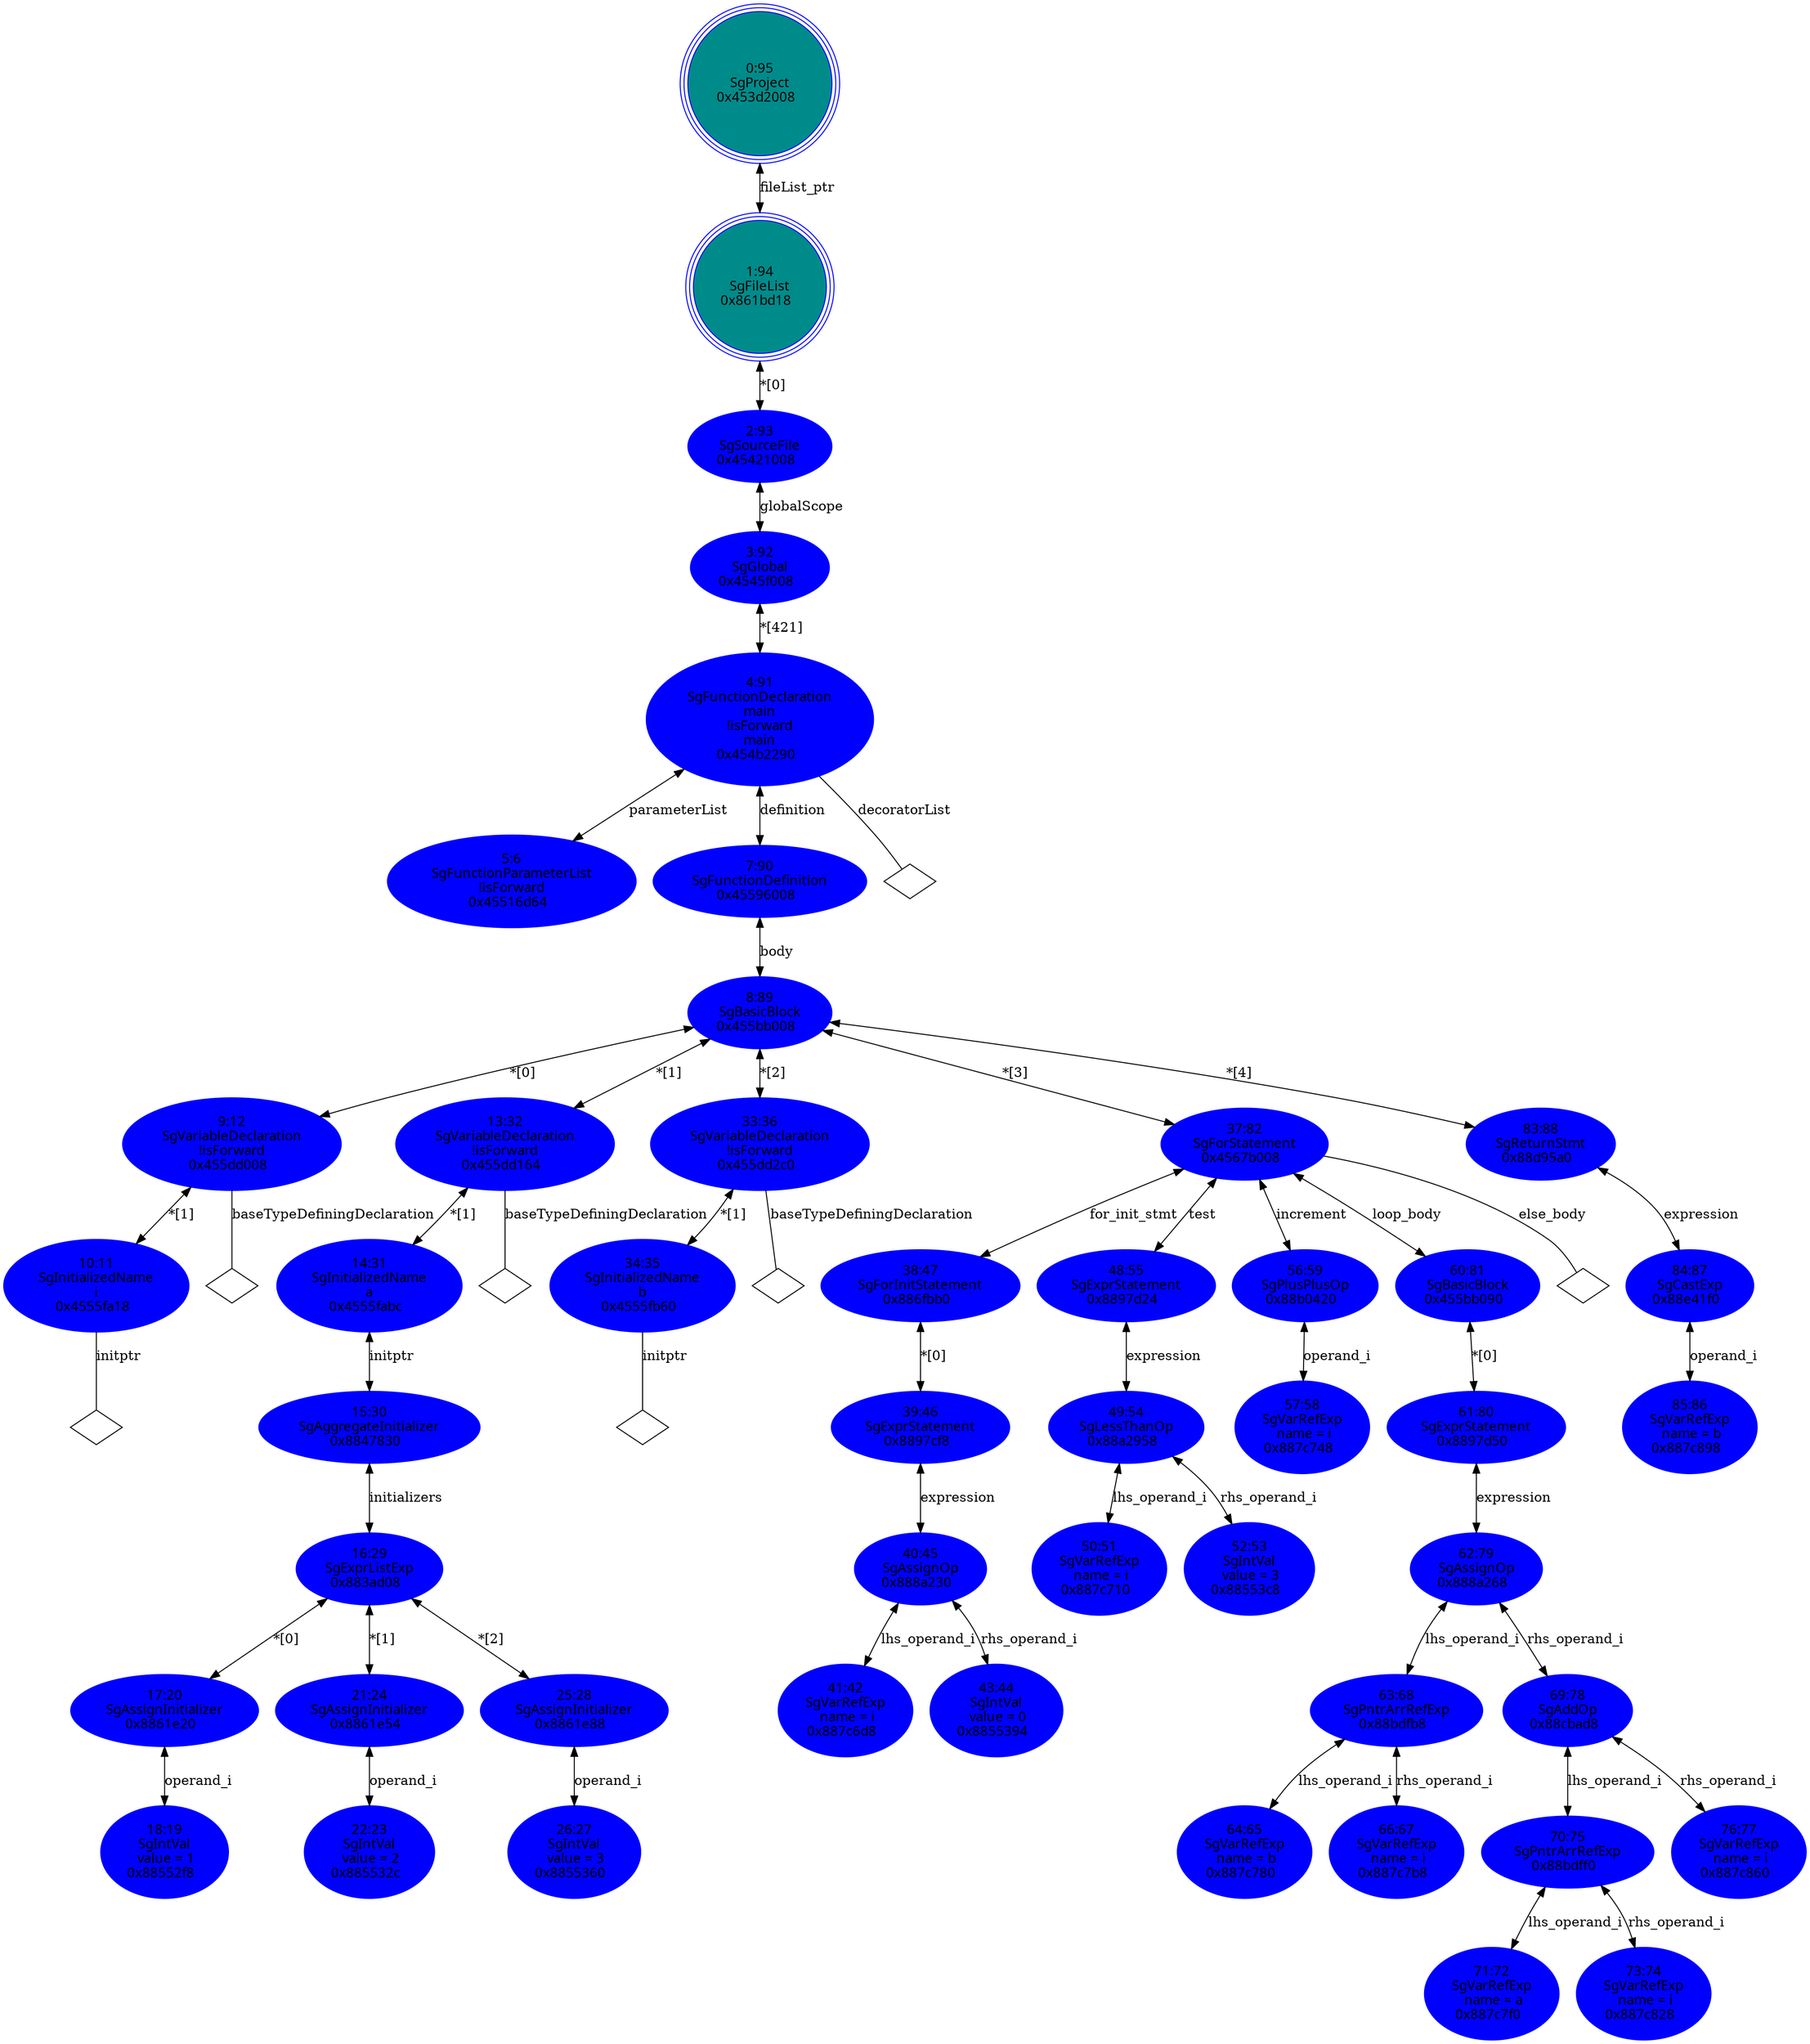 digraph "GDOT/AST.dot" {
"0x45516d64"[label="5:6\nSgFunctionParameterList\n!isForward\n0x45516d64  " shape=ellipse,regular=0,URL="\N",tooltip="more info at \N",sides=6,peripheries=1,color="blue",fillcolor=blue1,fontname="7x13bold",fontcolor=black,style=filled];
"0x4555fa18"[label="10:11\nSgInitializedName\ni\n0x4555fa18  " shape=ellipse,regular=0,URL="\N",tooltip="more info at \N",sides=6,peripheries=1,color="blue",fillcolor=blue1,fontname="7x13bold",fontcolor=black,style=filled];
"0x4555fa18" -> "0x4555fa18__initptr__null"[label="initptr" dir=none ];
"0x4555fa18__initptr__null"[label="" shape=diamond ];
"0x455dd008"[label="9:12\nSgVariableDeclaration\n!isForward\n0x455dd008  " shape=ellipse,regular=0,URL="\N",tooltip="more info at \N",sides=6,peripheries=1,color="blue",fillcolor=blue1,fontname="7x13bold",fontcolor=black,style=filled];
"0x455dd008" -> "0x455dd008__baseTypeDefiningDeclaration__null"[label="baseTypeDefiningDeclaration" dir=none ];
"0x455dd008__baseTypeDefiningDeclaration__null"[label="" shape=diamond ];
"0x455dd008" -> "0x4555fa18"[label="*[1]" dir=both ];
"0x88552f8"[label="18:19\nSgIntVal\n value = 1\n0x88552f8  " shape=ellipse,regular=0,URL="\N",tooltip="more info at \N",sides=6,peripheries=1,color="blue",fillcolor=blue1,fontname="7x13bold",fontcolor=black,style=filled];
"0x8861e20"[label="17:20\nSgAssignInitializer\n0x8861e20  " shape=ellipse,regular=0,URL="\N",tooltip="more info at \N",sides=6,peripheries=1,color="blue",fillcolor=blue1,fontname="7x13bold",fontcolor=black,style=filled];
"0x8861e20" -> "0x88552f8"[label="operand_i" dir=both ];
"0x885532c"[label="22:23\nSgIntVal\n value = 2\n0x885532c  " shape=ellipse,regular=0,URL="\N",tooltip="more info at \N",sides=6,peripheries=1,color="blue",fillcolor=blue1,fontname="7x13bold",fontcolor=black,style=filled];
"0x8861e54"[label="21:24\nSgAssignInitializer\n0x8861e54  " shape=ellipse,regular=0,URL="\N",tooltip="more info at \N",sides=6,peripheries=1,color="blue",fillcolor=blue1,fontname="7x13bold",fontcolor=black,style=filled];
"0x8861e54" -> "0x885532c"[label="operand_i" dir=both ];
"0x8855360"[label="26:27\nSgIntVal\n value = 3\n0x8855360  " shape=ellipse,regular=0,URL="\N",tooltip="more info at \N",sides=6,peripheries=1,color="blue",fillcolor=blue1,fontname="7x13bold",fontcolor=black,style=filled];
"0x8861e88"[label="25:28\nSgAssignInitializer\n0x8861e88  " shape=ellipse,regular=0,URL="\N",tooltip="more info at \N",sides=6,peripheries=1,color="blue",fillcolor=blue1,fontname="7x13bold",fontcolor=black,style=filled];
"0x8861e88" -> "0x8855360"[label="operand_i" dir=both ];
"0x883ad08"[label="16:29\nSgExprListExp\n0x883ad08  " shape=ellipse,regular=0,URL="\N",tooltip="more info at \N",sides=6,peripheries=1,color="blue",fillcolor=blue1,fontname="7x13bold",fontcolor=black,style=filled];
"0x883ad08" -> "0x8861e20"[label="*[0]" dir=both ];
"0x883ad08" -> "0x8861e54"[label="*[1]" dir=both ];
"0x883ad08" -> "0x8861e88"[label="*[2]" dir=both ];
"0x8847830"[label="15:30\nSgAggregateInitializer\n0x8847830  " shape=ellipse,regular=0,URL="\N",tooltip="more info at \N",sides=6,peripheries=1,color="blue",fillcolor=blue1,fontname="7x13bold",fontcolor=black,style=filled];
"0x8847830" -> "0x883ad08"[label="initializers" dir=both ];
"0x4555fabc"[label="14:31\nSgInitializedName\na\n0x4555fabc  " shape=ellipse,regular=0,URL="\N",tooltip="more info at \N",sides=6,peripheries=1,color="blue",fillcolor=blue1,fontname="7x13bold",fontcolor=black,style=filled];
"0x4555fabc" -> "0x8847830"[label="initptr" dir=both ];
"0x455dd164"[label="13:32\nSgVariableDeclaration\n!isForward\n0x455dd164  " shape=ellipse,regular=0,URL="\N",tooltip="more info at \N",sides=6,peripheries=1,color="blue",fillcolor=blue1,fontname="7x13bold",fontcolor=black,style=filled];
"0x455dd164" -> "0x455dd164__baseTypeDefiningDeclaration__null"[label="baseTypeDefiningDeclaration" dir=none ];
"0x455dd164__baseTypeDefiningDeclaration__null"[label="" shape=diamond ];
"0x455dd164" -> "0x4555fabc"[label="*[1]" dir=both ];
"0x4555fb60"[label="34:35\nSgInitializedName\nb\n0x4555fb60  " shape=ellipse,regular=0,URL="\N",tooltip="more info at \N",sides=6,peripheries=1,color="blue",fillcolor=blue1,fontname="7x13bold",fontcolor=black,style=filled];
"0x4555fb60" -> "0x4555fb60__initptr__null"[label="initptr" dir=none ];
"0x4555fb60__initptr__null"[label="" shape=diamond ];
"0x455dd2c0"[label="33:36\nSgVariableDeclaration\n!isForward\n0x455dd2c0  " shape=ellipse,regular=0,URL="\N",tooltip="more info at \N",sides=6,peripheries=1,color="blue",fillcolor=blue1,fontname="7x13bold",fontcolor=black,style=filled];
"0x455dd2c0" -> "0x455dd2c0__baseTypeDefiningDeclaration__null"[label="baseTypeDefiningDeclaration" dir=none ];
"0x455dd2c0__baseTypeDefiningDeclaration__null"[label="" shape=diamond ];
"0x455dd2c0" -> "0x4555fb60"[label="*[1]" dir=both ];
"0x887c6d8"[label="41:42\nSgVarRefExp\n name = i\n0x887c6d8  " shape=ellipse,regular=0,URL="\N",tooltip="more info at \N",sides=6,peripheries=1,color="blue",fillcolor=blue1,fontname="7x13bold",fontcolor=black,style=filled];
"0x8855394"[label="43:44\nSgIntVal\n value = 0\n0x8855394  " shape=ellipse,regular=0,URL="\N",tooltip="more info at \N",sides=6,peripheries=1,color="blue",fillcolor=blue1,fontname="7x13bold",fontcolor=black,style=filled];
"0x888a230"[label="40:45\nSgAssignOp\n0x888a230  " shape=ellipse,regular=0,URL="\N",tooltip="more info at \N",sides=6,peripheries=1,color="blue",fillcolor=blue1,fontname="7x13bold",fontcolor=black,style=filled];
"0x888a230" -> "0x887c6d8"[label="lhs_operand_i" dir=both ];
"0x888a230" -> "0x8855394"[label="rhs_operand_i" dir=both ];
"0x8897cf8"[label="39:46\nSgExprStatement\n0x8897cf8  " shape=ellipse,regular=0,URL="\N",tooltip="more info at \N",sides=6,peripheries=1,color="blue",fillcolor=blue1,fontname="7x13bold",fontcolor=black,style=filled];
"0x8897cf8" -> "0x888a230"[label="expression" dir=both ];
"0x886fbb0"[label="38:47\nSgForInitStatement\n0x886fbb0  " shape=ellipse,regular=0,URL="\N",tooltip="more info at \N",sides=6,peripheries=1,color="blue",fillcolor=blue1,fontname="7x13bold",fontcolor=black,style=filled];
"0x886fbb0" -> "0x8897cf8"[label="*[0]" dir=both ];
"0x887c710"[label="50:51\nSgVarRefExp\n name = i\n0x887c710  " shape=ellipse,regular=0,URL="\N",tooltip="more info at \N",sides=6,peripheries=1,color="blue",fillcolor=blue1,fontname="7x13bold",fontcolor=black,style=filled];
"0x88553c8"[label="52:53\nSgIntVal\n value = 3\n0x88553c8  " shape=ellipse,regular=0,URL="\N",tooltip="more info at \N",sides=6,peripheries=1,color="blue",fillcolor=blue1,fontname="7x13bold",fontcolor=black,style=filled];
"0x88a2958"[label="49:54\nSgLessThanOp\n0x88a2958  " shape=ellipse,regular=0,URL="\N",tooltip="more info at \N",sides=6,peripheries=1,color="blue",fillcolor=blue1,fontname="7x13bold",fontcolor=black,style=filled];
"0x88a2958" -> "0x887c710"[label="lhs_operand_i" dir=both ];
"0x88a2958" -> "0x88553c8"[label="rhs_operand_i" dir=both ];
"0x8897d24"[label="48:55\nSgExprStatement\n0x8897d24  " shape=ellipse,regular=0,URL="\N",tooltip="more info at \N",sides=6,peripheries=1,color="blue",fillcolor=blue1,fontname="7x13bold",fontcolor=black,style=filled];
"0x8897d24" -> "0x88a2958"[label="expression" dir=both ];
"0x887c748"[label="57:58\nSgVarRefExp\n name = i\n0x887c748  " shape=ellipse,regular=0,URL="\N",tooltip="more info at \N",sides=6,peripheries=1,color="blue",fillcolor=blue1,fontname="7x13bold",fontcolor=black,style=filled];
"0x88b0420"[label="56:59\nSgPlusPlusOp\n0x88b0420  " shape=ellipse,regular=0,URL="\N",tooltip="more info at \N",sides=6,peripheries=1,color="blue",fillcolor=blue1,fontname="7x13bold",fontcolor=black,style=filled];
"0x88b0420" -> "0x887c748"[label="operand_i" dir=both ];
"0x887c780"[label="64:65\nSgVarRefExp\n name = b\n0x887c780  " shape=ellipse,regular=0,URL="\N",tooltip="more info at \N",sides=6,peripheries=1,color="blue",fillcolor=blue1,fontname="7x13bold",fontcolor=black,style=filled];
"0x887c7b8"[label="66:67\nSgVarRefExp\n name = i\n0x887c7b8  " shape=ellipse,regular=0,URL="\N",tooltip="more info at \N",sides=6,peripheries=1,color="blue",fillcolor=blue1,fontname="7x13bold",fontcolor=black,style=filled];
"0x88bdfb8"[label="63:68\nSgPntrArrRefExp\n0x88bdfb8  " shape=ellipse,regular=0,URL="\N",tooltip="more info at \N",sides=6,peripheries=1,color="blue",fillcolor=blue1,fontname="7x13bold",fontcolor=black,style=filled];
"0x88bdfb8" -> "0x887c780"[label="lhs_operand_i" dir=both ];
"0x88bdfb8" -> "0x887c7b8"[label="rhs_operand_i" dir=both ];
"0x887c7f0"[label="71:72\nSgVarRefExp\n name = a\n0x887c7f0  " shape=ellipse,regular=0,URL="\N",tooltip="more info at \N",sides=6,peripheries=1,color="blue",fillcolor=blue1,fontname="7x13bold",fontcolor=black,style=filled];
"0x887c828"[label="73:74\nSgVarRefExp\n name = i\n0x887c828  " shape=ellipse,regular=0,URL="\N",tooltip="more info at \N",sides=6,peripheries=1,color="blue",fillcolor=blue1,fontname="7x13bold",fontcolor=black,style=filled];
"0x88bdff0"[label="70:75\nSgPntrArrRefExp\n0x88bdff0  " shape=ellipse,regular=0,URL="\N",tooltip="more info at \N",sides=6,peripheries=1,color="blue",fillcolor=blue1,fontname="7x13bold",fontcolor=black,style=filled];
"0x88bdff0" -> "0x887c7f0"[label="lhs_operand_i" dir=both ];
"0x88bdff0" -> "0x887c828"[label="rhs_operand_i" dir=both ];
"0x887c860"[label="76:77\nSgVarRefExp\n name = i\n0x887c860  " shape=ellipse,regular=0,URL="\N",tooltip="more info at \N",sides=6,peripheries=1,color="blue",fillcolor=blue1,fontname="7x13bold",fontcolor=black,style=filled];
"0x88cbad8"[label="69:78\nSgAddOp\n0x88cbad8  " shape=ellipse,regular=0,URL="\N",tooltip="more info at \N",sides=6,peripheries=1,color="blue",fillcolor=blue1,fontname="7x13bold",fontcolor=black,style=filled];
"0x88cbad8" -> "0x88bdff0"[label="lhs_operand_i" dir=both ];
"0x88cbad8" -> "0x887c860"[label="rhs_operand_i" dir=both ];
"0x888a268"[label="62:79\nSgAssignOp\n0x888a268  " shape=ellipse,regular=0,URL="\N",tooltip="more info at \N",sides=6,peripheries=1,color="blue",fillcolor=blue1,fontname="7x13bold",fontcolor=black,style=filled];
"0x888a268" -> "0x88bdfb8"[label="lhs_operand_i" dir=both ];
"0x888a268" -> "0x88cbad8"[label="rhs_operand_i" dir=both ];
"0x8897d50"[label="61:80\nSgExprStatement\n0x8897d50  " shape=ellipse,regular=0,URL="\N",tooltip="more info at \N",sides=6,peripheries=1,color="blue",fillcolor=blue1,fontname="7x13bold",fontcolor=black,style=filled];
"0x8897d50" -> "0x888a268"[label="expression" dir=both ];
"0x455bb090"[label="60:81\nSgBasicBlock\n0x455bb090  " shape=ellipse,regular=0,URL="\N",tooltip="more info at \N",sides=6,peripheries=1,color="blue",fillcolor=blue1,fontname="7x13bold",fontcolor=black,style=filled];
"0x455bb090" -> "0x8897d50"[label="*[0]" dir=both ];
"0x4567b008"[label="37:82\nSgForStatement\n0x4567b008  " shape=ellipse,regular=0,URL="\N",tooltip="more info at \N",sides=6,peripheries=1,color="blue",fillcolor=blue1,fontname="7x13bold",fontcolor=black,style=filled];
"0x4567b008" -> "0x886fbb0"[label="for_init_stmt" dir=both ];
"0x4567b008" -> "0x8897d24"[label="test" dir=both ];
"0x4567b008" -> "0x88b0420"[label="increment" dir=both ];
"0x4567b008" -> "0x455bb090"[label="loop_body" dir=both ];
"0x4567b008" -> "0x4567b008__else_body__null"[label="else_body" dir=none ];
"0x4567b008__else_body__null"[label="" shape=diamond ];
"0x887c898"[label="85:86\nSgVarRefExp\n name = b\n0x887c898  " shape=ellipse,regular=0,URL="\N",tooltip="more info at \N",sides=6,peripheries=1,color="blue",fillcolor=blue1,fontname="7x13bold",fontcolor=black,style=filled];
"0x88e41f0"[label="84:87\nSgCastExp\n0x88e41f0  " shape=ellipse,regular=0,URL="\N",tooltip="more info at \N",sides=6,peripheries=1,color="blue",fillcolor=blue1,fontname="7x13bold",fontcolor=black,style=filled];
"0x88e41f0" -> "0x887c898"[label="operand_i" dir=both ];
"0x88d95a0"[label="83:88\nSgReturnStmt\n0x88d95a0  " shape=ellipse,regular=0,URL="\N",tooltip="more info at \N",sides=6,peripheries=1,color="blue",fillcolor=blue1,fontname="7x13bold",fontcolor=black,style=filled];
"0x88d95a0" -> "0x88e41f0"[label="expression" dir=both ];
"0x455bb008"[label="8:89\nSgBasicBlock\n0x455bb008  " shape=ellipse,regular=0,URL="\N",tooltip="more info at \N",sides=6,peripheries=1,color="blue",fillcolor=blue1,fontname="7x13bold",fontcolor=black,style=filled];
"0x455bb008" -> "0x455dd008"[label="*[0]" dir=both ];
"0x455bb008" -> "0x455dd164"[label="*[1]" dir=both ];
"0x455bb008" -> "0x455dd2c0"[label="*[2]" dir=both ];
"0x455bb008" -> "0x4567b008"[label="*[3]" dir=both ];
"0x455bb008" -> "0x88d95a0"[label="*[4]" dir=both ];
"0x45596008"[label="7:90\nSgFunctionDefinition\n0x45596008  " shape=ellipse,regular=0,URL="\N",tooltip="more info at \N",sides=6,peripheries=1,color="blue",fillcolor=blue1,fontname="7x13bold",fontcolor=black,style=filled];
"0x45596008" -> "0x455bb008"[label="body" dir=both ];
"0x454b2290"[label="4:91\nSgFunctionDeclaration\nmain\n!isForward\nmain\n0x454b2290  " shape=ellipse,regular=0,URL="\N",tooltip="more info at \N",sides=6,peripheries=1,color="blue",fillcolor=blue1,fontname="7x13bold",fontcolor=black,style=filled];
"0x454b2290" -> "0x45516d64"[label="parameterList" dir=both ];
"0x454b2290" -> "0x454b2290__decoratorList__null"[label="decoratorList" dir=none ];
"0x454b2290__decoratorList__null"[label="" shape=diamond ];
"0x454b2290" -> "0x45596008"[label="definition" dir=both ];
"0x4545f008"[label="3:92\nSgGlobal\n0x4545f008  " shape=ellipse,regular=0,URL="\N",tooltip="more info at \N",sides=6,peripheries=1,color="blue",fillcolor=blue1,fontname="7x13bold",fontcolor=black,style=filled];
"0x4545f008" -> "0x454b2290"[label="*[421]" dir=both ];
"0x45421008"[label="2:93\nSgSourceFile\n0x45421008  " shape=ellipse,regular=0,URL="\N",tooltip="more info at \N",sides=6,peripheries=1,color="blue",fillcolor=blue1,fontname="7x13bold",fontcolor=black,style=filled];
"0x45421008" -> "0x4545f008"[label="globalScope" dir=both ];
"0x861bd18"[label="1:94\nSgFileList\n0x861bd18  " shape=circle,regular=0,URL="\N",tooltip="more info at \N",sides=6,peripheries=3,color="blue",fillcolor=cyan4,fontname="12x24bold",fontcolor=black,style=filled];
"0x861bd18" -> "0x45421008"[label="*[0]" dir=both ];
"0x453d2008"[label="0:95\nSgProject\n0x453d2008  " shape=circle,regular=0,URL="\N",tooltip="more info at \N",sides=6,peripheries=3,color="blue",fillcolor=cyan4,fontname="12x24bold",fontcolor=black,style=filled];
"0x453d2008" -> "0x861bd18"[label="fileList_ptr" dir=both ];
}

